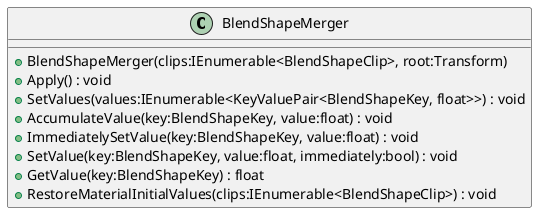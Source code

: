 @startuml
class BlendShapeMerger {
    + BlendShapeMerger(clips:IEnumerable<BlendShapeClip>, root:Transform)
    + Apply() : void
    + SetValues(values:IEnumerable<KeyValuePair<BlendShapeKey, float>>) : void
    + AccumulateValue(key:BlendShapeKey, value:float) : void
    + ImmediatelySetValue(key:BlendShapeKey, value:float) : void
    + SetValue(key:BlendShapeKey, value:float, immediately:bool) : void
    + GetValue(key:BlendShapeKey) : float
    + RestoreMaterialInitialValues(clips:IEnumerable<BlendShapeClip>) : void
}
@enduml
